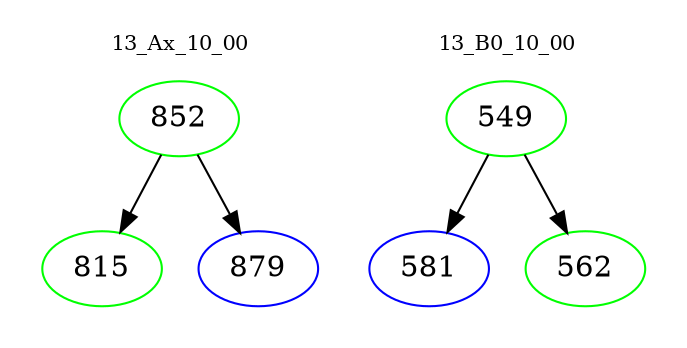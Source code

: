 digraph{
subgraph cluster_0 {
color = white
label = "13_Ax_10_00";
fontsize=10;
T0_852 [label="852", color="green"]
T0_852 -> T0_815 [color="black"]
T0_815 [label="815", color="green"]
T0_852 -> T0_879 [color="black"]
T0_879 [label="879", color="blue"]
}
subgraph cluster_1 {
color = white
label = "13_B0_10_00";
fontsize=10;
T1_549 [label="549", color="green"]
T1_549 -> T1_581 [color="black"]
T1_581 [label="581", color="blue"]
T1_549 -> T1_562 [color="black"]
T1_562 [label="562", color="green"]
}
}
